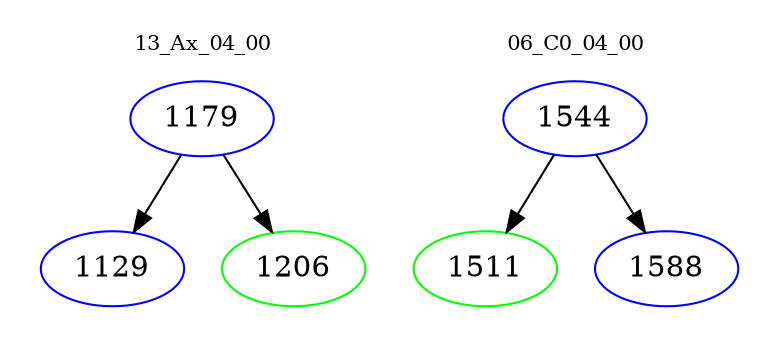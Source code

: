 digraph{
subgraph cluster_0 {
color = white
label = "13_Ax_04_00";
fontsize=10;
T0_1179 [label="1179", color="blue"]
T0_1179 -> T0_1129 [color="black"]
T0_1129 [label="1129", color="blue"]
T0_1179 -> T0_1206 [color="black"]
T0_1206 [label="1206", color="green"]
}
subgraph cluster_1 {
color = white
label = "06_C0_04_00";
fontsize=10;
T1_1544 [label="1544", color="blue"]
T1_1544 -> T1_1511 [color="black"]
T1_1511 [label="1511", color="green"]
T1_1544 -> T1_1588 [color="black"]
T1_1588 [label="1588", color="blue"]
}
}

